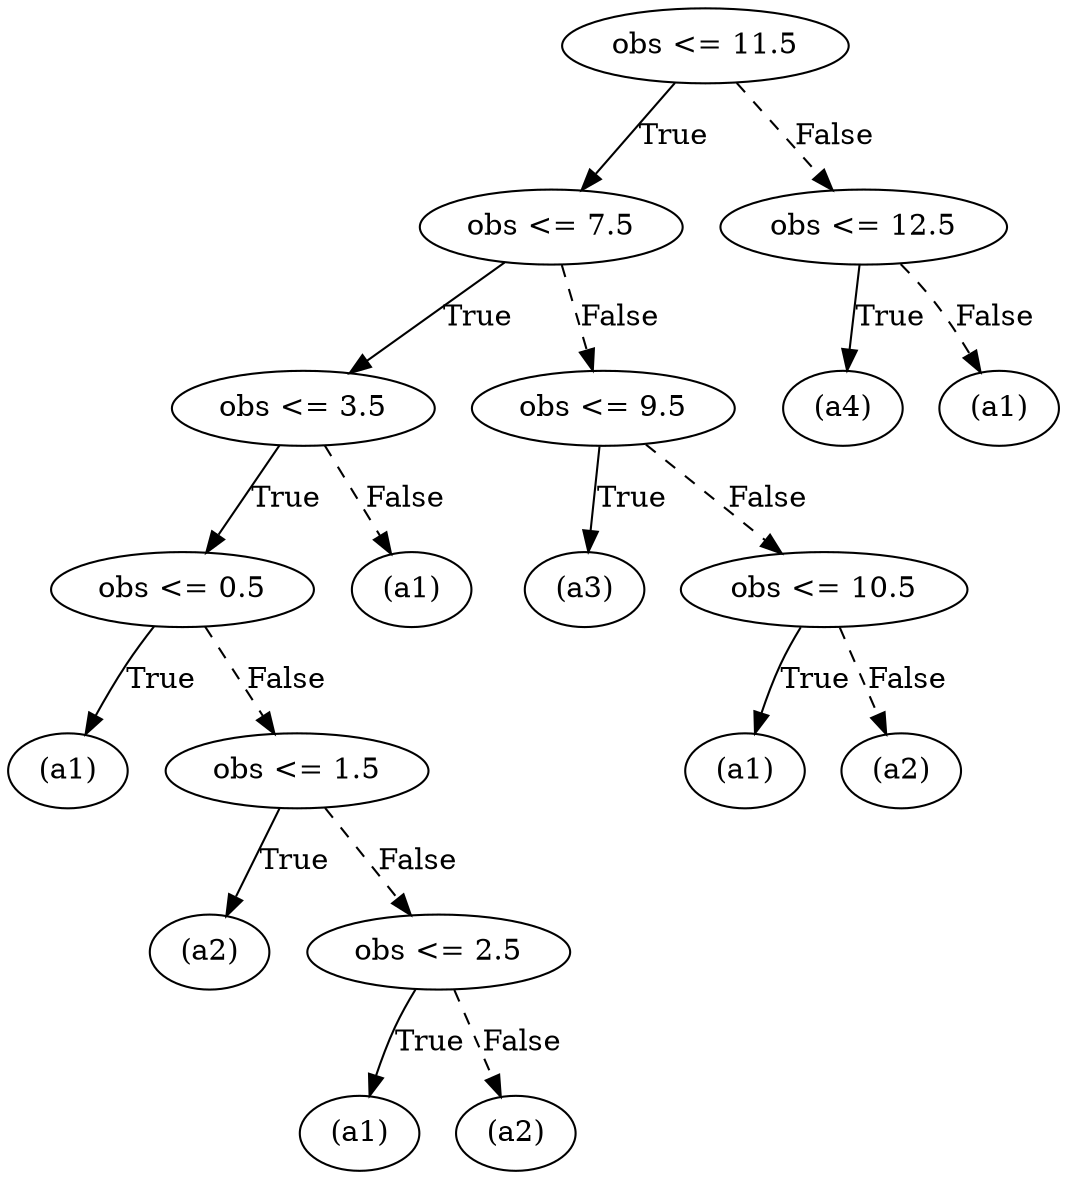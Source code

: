 digraph {
0 [label="obs <= 11.5"];
1 [label="obs <= 7.5"];
2 [label="obs <= 3.5"];
3 [label="obs <= 0.5"];
4 [label="(a1)"];
3 -> 4 [label="True"];
5 [label="obs <= 1.5"];
6 [label="(a2)"];
5 -> 6 [label="True"];
7 [label="obs <= 2.5"];
8 [label="(a1)"];
7 -> 8 [label="True"];
9 [label="(a2)"];
7 -> 9 [style="dashed", label="False"];
5 -> 7 [style="dashed", label="False"];
3 -> 5 [style="dashed", label="False"];
2 -> 3 [label="True"];
10 [label="(a1)"];
2 -> 10 [style="dashed", label="False"];
1 -> 2 [label="True"];
11 [label="obs <= 9.5"];
12 [label="(a3)"];
11 -> 12 [label="True"];
13 [label="obs <= 10.5"];
14 [label="(a1)"];
13 -> 14 [label="True"];
15 [label="(a2)"];
13 -> 15 [style="dashed", label="False"];
11 -> 13 [style="dashed", label="False"];
1 -> 11 [style="dashed", label="False"];
0 -> 1 [label="True"];
16 [label="obs <= 12.5"];
17 [label="(a4)"];
16 -> 17 [label="True"];
18 [label="(a1)"];
16 -> 18 [style="dashed", label="False"];
0 -> 16 [style="dashed", label="False"];

}
